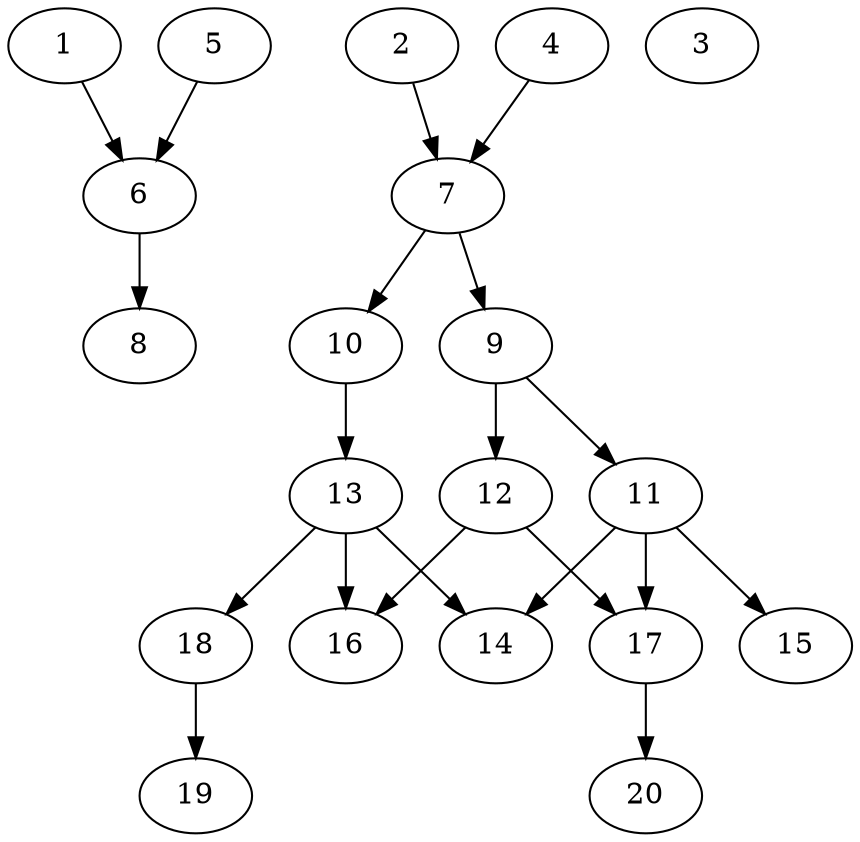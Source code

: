 // DAG automatically generated by daggen at Tue Jul 23 14:22:50 2019
// ./daggen --dot -n 20 --ccr 0.5 --fat 0.5 --regular 0.5 --density 0.6 --mindata 5242880 --maxdata 52428800 
digraph G {
  1 [size="19957760", alpha="0.14", expect_size="9978880"] 
  1 -> 6 [size ="9978880"]
  2 [size="25774080", alpha="0.07", expect_size="12887040"] 
  2 -> 7 [size ="12887040"]
  3 [size="68259840", alpha="0.02", expect_size="34129920"] 
  4 [size="26398720", alpha="0.09", expect_size="13199360"] 
  4 -> 7 [size ="13199360"]
  5 [size="36034560", alpha="0.11", expect_size="18017280"] 
  5 -> 6 [size ="18017280"]
  6 [size="97935360", alpha="0.14", expect_size="48967680"] 
  6 -> 8 [size ="48967680"]
  7 [size="37332992", alpha="0.13", expect_size="18666496"] 
  7 -> 9 [size ="18666496"]
  7 -> 10 [size ="18666496"]
  8 [size="29124608", alpha="0.06", expect_size="14562304"] 
  9 [size="65087488", alpha="0.09", expect_size="32543744"] 
  9 -> 11 [size ="32543744"]
  9 -> 12 [size ="32543744"]
  10 [size="10586112", alpha="0.05", expect_size="5293056"] 
  10 -> 13 [size ="5293056"]
  11 [size="71235584", alpha="0.15", expect_size="35617792"] 
  11 -> 14 [size ="35617792"]
  11 -> 15 [size ="35617792"]
  11 -> 17 [size ="35617792"]
  12 [size="41816064", alpha="0.16", expect_size="20908032"] 
  12 -> 16 [size ="20908032"]
  12 -> 17 [size ="20908032"]
  13 [size="75108352", alpha="0.01", expect_size="37554176"] 
  13 -> 14 [size ="37554176"]
  13 -> 16 [size ="37554176"]
  13 -> 18 [size ="37554176"]
  14 [size="83871744", alpha="0.02", expect_size="41935872"] 
  15 [size="32491520", alpha="0.09", expect_size="16245760"] 
  16 [size="82608128", alpha="0.18", expect_size="41304064"] 
  17 [size="52637696", alpha="0.03", expect_size="26318848"] 
  17 -> 20 [size ="26318848"]
  18 [size="20629504", alpha="0.11", expect_size="10314752"] 
  18 -> 19 [size ="10314752"]
  19 [size="50739200", alpha="0.15", expect_size="25369600"] 
  20 [size="93122560", alpha="0.08", expect_size="46561280"] 
}
